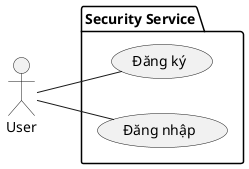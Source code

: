 @startuml SecurityService_UseCase
left to right direction
actor User

package "Security Service" {
  usecase Register        as "Đăng ký"
  usecase Login           as "Đăng nhập"
}

User -- Register
User -- Login
@enduml
